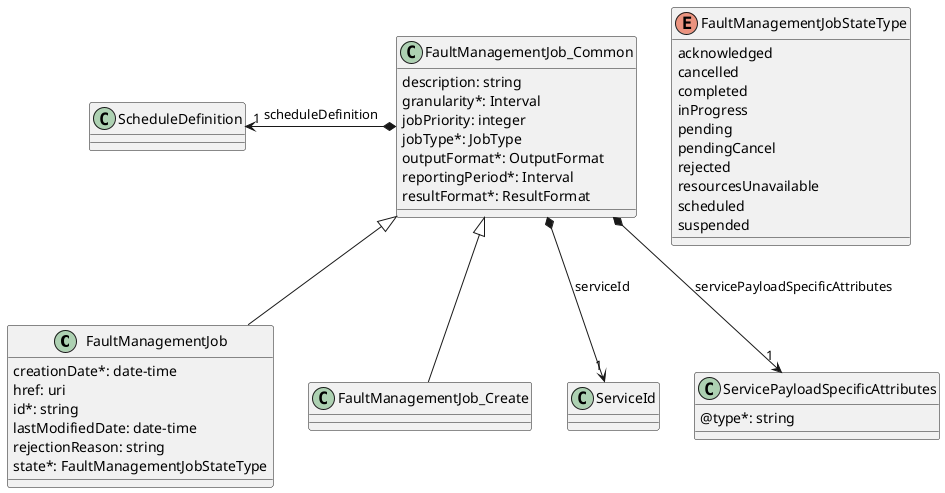 @startuml faultManagementJobModel

class FaultManagementJob {

    creationDate*: date-time
    href: uri
    id*: string
    lastModifiedDate: date-time
    rejectionReason: string
    state*: FaultManagementJobStateType
}
FaultManagementJob_Common <|-- FaultManagementJob



enum FaultManagementJobStateType {

    acknowledged
    cancelled
    completed
    inProgress
    pending
    pendingCancel
    rejected
    resourcesUnavailable
    scheduled
    suspended
}
class FaultManagementJob_Common {

    description: string
    granularity*: Interval
    jobPriority: integer
    jobType*: JobType
    outputFormat*: OutputFormat
    reportingPeriod*: Interval
    resultFormat*: ResultFormat
}

class FaultManagementJob_Create {

}
FaultManagementJob_Common <|-- FaultManagementJob_Create


FaultManagementJob_Common *-l->"1" ScheduleDefinition : scheduleDefinition
FaultManagementJob_Common *-->"1" ServiceId : serviceId
FaultManagementJob_Common *-->"1" ServicePayloadSpecificAttributes : servicePayloadSpecificAttributes

class ServicePayloadSpecificAttributes {

    @type*: string
}

@enduml